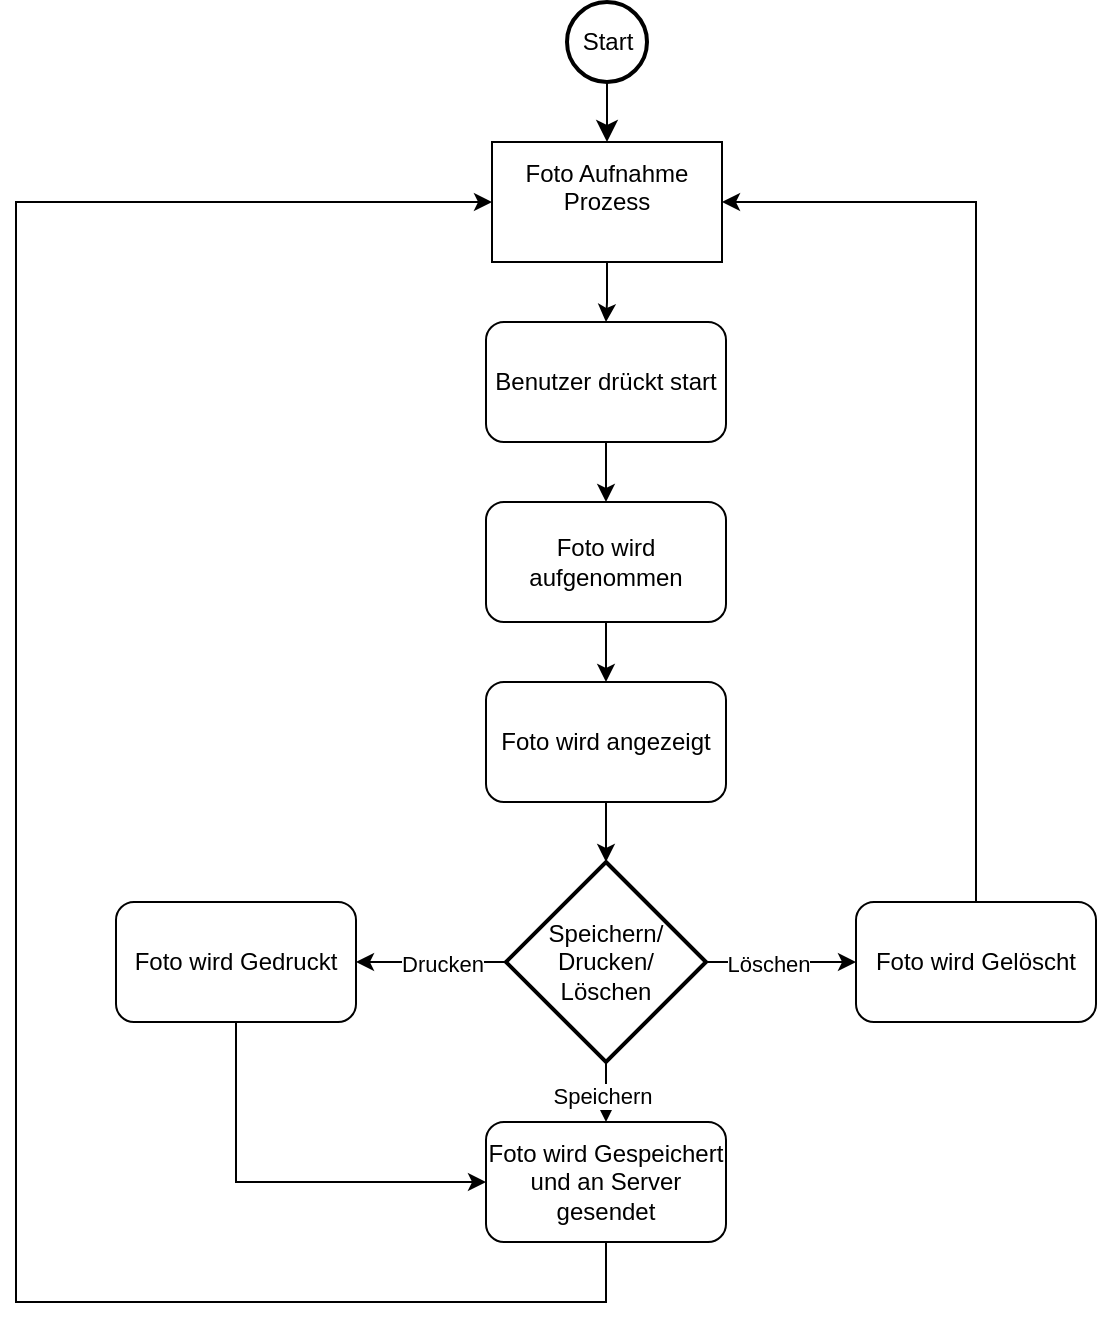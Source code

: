 <mxfile version="26.2.2">
  <diagram name="Page-1" id="V3byrdk5D5R81JEkkGDT">
    <mxGraphModel dx="626" dy="465" grid="1" gridSize="10" guides="1" tooltips="1" connect="1" arrows="1" fold="1" page="1" pageScale="1" pageWidth="850" pageHeight="1100" math="0" shadow="0">
      <root>
        <mxCell id="0" />
        <mxCell id="1" parent="0" />
        <mxCell id="-96V_CynaUCuSFZlNBIt-13" style="edgeStyle=orthogonalEdgeStyle;rounded=0;orthogonalLoop=1;jettySize=auto;html=1;" parent="1" source="-96V_CynaUCuSFZlNBIt-8" target="-96V_CynaUCuSFZlNBIt-11" edge="1">
          <mxGeometry relative="1" as="geometry" />
        </mxCell>
        <mxCell id="-96V_CynaUCuSFZlNBIt-8" value="Benutzer drückt start" style="rounded=1;whiteSpace=wrap;html=1;" parent="1" vertex="1">
          <mxGeometry x="355" y="200" width="120" height="60" as="geometry" />
        </mxCell>
        <mxCell id="-96V_CynaUCuSFZlNBIt-10" style="edgeStyle=orthogonalEdgeStyle;rounded=0;orthogonalLoop=1;jettySize=auto;html=1;entryX=0.5;entryY=0;entryDx=0;entryDy=0;" parent="1" source="-96V_CynaUCuSFZlNBIt-9" target="-96V_CynaUCuSFZlNBIt-8" edge="1">
          <mxGeometry relative="1" as="geometry" />
        </mxCell>
        <mxCell id="-96V_CynaUCuSFZlNBIt-9" value="&#xa;Foto Aufnahme Prozess&#xa;&#xa;" style="rounded=0;whiteSpace=wrap;html=1;" parent="1" vertex="1">
          <mxGeometry x="358" y="110" width="115" height="60" as="geometry" />
        </mxCell>
        <mxCell id="-96V_CynaUCuSFZlNBIt-14" style="edgeStyle=orthogonalEdgeStyle;rounded=0;orthogonalLoop=1;jettySize=auto;html=1;" parent="1" source="-96V_CynaUCuSFZlNBIt-11" target="-96V_CynaUCuSFZlNBIt-12" edge="1">
          <mxGeometry relative="1" as="geometry" />
        </mxCell>
        <mxCell id="-96V_CynaUCuSFZlNBIt-11" value="Foto wird aufgenommen" style="rounded=1;whiteSpace=wrap;html=1;" parent="1" vertex="1">
          <mxGeometry x="355" y="290" width="120" height="60" as="geometry" />
        </mxCell>
        <mxCell id="-96V_CynaUCuSFZlNBIt-12" value="Foto wird angezeigt" style="rounded=1;whiteSpace=wrap;html=1;" parent="1" vertex="1">
          <mxGeometry x="355" y="380" width="120" height="60" as="geometry" />
        </mxCell>
        <mxCell id="-96V_CynaUCuSFZlNBIt-18" style="edgeStyle=orthogonalEdgeStyle;rounded=0;orthogonalLoop=1;jettySize=auto;html=1;entryX=0;entryY=0.5;entryDx=0;entryDy=0;" parent="1" source="-96V_CynaUCuSFZlNBIt-15" target="-96V_CynaUCuSFZlNBIt-17" edge="1">
          <mxGeometry relative="1" as="geometry" />
        </mxCell>
        <mxCell id="-96V_CynaUCuSFZlNBIt-19" value="Löschen" style="edgeLabel;html=1;align=center;verticalAlign=middle;resizable=0;points=[];" parent="-96V_CynaUCuSFZlNBIt-18" vertex="1" connectable="0">
          <mxGeometry x="-0.179" y="-1" relative="1" as="geometry">
            <mxPoint as="offset" />
          </mxGeometry>
        </mxCell>
        <mxCell id="-96V_CynaUCuSFZlNBIt-23" style="edgeStyle=orthogonalEdgeStyle;rounded=0;orthogonalLoop=1;jettySize=auto;html=1;" parent="1" source="-96V_CynaUCuSFZlNBIt-15" target="-96V_CynaUCuSFZlNBIt-22" edge="1">
          <mxGeometry relative="1" as="geometry" />
        </mxCell>
        <mxCell id="-96V_CynaUCuSFZlNBIt-24" value="Drucken" style="edgeLabel;html=1;align=center;verticalAlign=middle;resizable=0;points=[];" parent="-96V_CynaUCuSFZlNBIt-23" vertex="1" connectable="0">
          <mxGeometry x="-0.136" y="1" relative="1" as="geometry">
            <mxPoint as="offset" />
          </mxGeometry>
        </mxCell>
        <mxCell id="-96V_CynaUCuSFZlNBIt-25" style="edgeStyle=orthogonalEdgeStyle;rounded=0;orthogonalLoop=1;jettySize=auto;html=1;" parent="1" source="-96V_CynaUCuSFZlNBIt-15" target="-96V_CynaUCuSFZlNBIt-21" edge="1">
          <mxGeometry relative="1" as="geometry" />
        </mxCell>
        <mxCell id="-96V_CynaUCuSFZlNBIt-26" value="Speichern" style="edgeLabel;html=1;align=center;verticalAlign=middle;resizable=0;points=[];" parent="-96V_CynaUCuSFZlNBIt-25" vertex="1" connectable="0">
          <mxGeometry x="-0.067" y="2" relative="1" as="geometry">
            <mxPoint as="offset" />
          </mxGeometry>
        </mxCell>
        <mxCell id="-96V_CynaUCuSFZlNBIt-15" value="&lt;div&gt;Speichern&lt;span style=&quot;background-color: transparent; color: light-dark(rgb(0, 0, 0), rgb(255, 255, 255));&quot;&gt;/&lt;/span&gt;&lt;/div&gt;&lt;div&gt;Drucken/&lt;/div&gt;&lt;div&gt;Löschen&lt;/div&gt;" style="strokeWidth=2;html=1;shape=mxgraph.flowchart.decision;whiteSpace=wrap;" parent="1" vertex="1">
          <mxGeometry x="365" y="470" width="100" height="100" as="geometry" />
        </mxCell>
        <mxCell id="-96V_CynaUCuSFZlNBIt-16" style="edgeStyle=orthogonalEdgeStyle;rounded=0;orthogonalLoop=1;jettySize=auto;html=1;entryX=0.5;entryY=0;entryDx=0;entryDy=0;entryPerimeter=0;" parent="1" source="-96V_CynaUCuSFZlNBIt-12" target="-96V_CynaUCuSFZlNBIt-15" edge="1">
          <mxGeometry relative="1" as="geometry" />
        </mxCell>
        <mxCell id="-96V_CynaUCuSFZlNBIt-30" style="edgeStyle=orthogonalEdgeStyle;rounded=0;orthogonalLoop=1;jettySize=auto;html=1;entryX=1;entryY=0.5;entryDx=0;entryDy=0;" parent="1" source="-96V_CynaUCuSFZlNBIt-17" target="-96V_CynaUCuSFZlNBIt-9" edge="1">
          <mxGeometry relative="1" as="geometry">
            <Array as="points">
              <mxPoint x="600" y="140" />
            </Array>
          </mxGeometry>
        </mxCell>
        <mxCell id="-96V_CynaUCuSFZlNBIt-17" value="Foto wird Gelöscht" style="rounded=1;whiteSpace=wrap;html=1;" parent="1" vertex="1">
          <mxGeometry x="540" y="490" width="120" height="60" as="geometry" />
        </mxCell>
        <mxCell id="-96V_CynaUCuSFZlNBIt-29" style="edgeStyle=orthogonalEdgeStyle;rounded=0;orthogonalLoop=1;jettySize=auto;html=1;entryX=0;entryY=0.5;entryDx=0;entryDy=0;" parent="1" source="-96V_CynaUCuSFZlNBIt-21" target="-96V_CynaUCuSFZlNBIt-9" edge="1">
          <mxGeometry relative="1" as="geometry">
            <Array as="points">
              <mxPoint x="415" y="690" />
              <mxPoint x="120" y="690" />
              <mxPoint x="120" y="140" />
            </Array>
          </mxGeometry>
        </mxCell>
        <mxCell id="-96V_CynaUCuSFZlNBIt-21" value="&lt;div&gt;Foto wird Gespeichert&lt;/div&gt;und an Server gesendet" style="rounded=1;whiteSpace=wrap;html=1;" parent="1" vertex="1">
          <mxGeometry x="355" y="600" width="120" height="60" as="geometry" />
        </mxCell>
        <mxCell id="-96V_CynaUCuSFZlNBIt-27" style="edgeStyle=orthogonalEdgeStyle;rounded=0;orthogonalLoop=1;jettySize=auto;html=1;entryX=0;entryY=0.5;entryDx=0;entryDy=0;" parent="1" source="-96V_CynaUCuSFZlNBIt-22" target="-96V_CynaUCuSFZlNBIt-21" edge="1">
          <mxGeometry relative="1" as="geometry">
            <Array as="points">
              <mxPoint x="230" y="630" />
            </Array>
          </mxGeometry>
        </mxCell>
        <mxCell id="nSTDs67hXoU7pt67FR9o-1" value="&lt;div&gt;&lt;br&gt;&lt;/div&gt;" style="edgeLabel;html=1;align=center;verticalAlign=middle;resizable=0;points=[];" vertex="1" connectable="0" parent="-96V_CynaUCuSFZlNBIt-27">
          <mxGeometry x="0.18" relative="1" as="geometry">
            <mxPoint as="offset" />
          </mxGeometry>
        </mxCell>
        <mxCell id="-96V_CynaUCuSFZlNBIt-22" value="Foto wird Gedruckt" style="rounded=1;whiteSpace=wrap;html=1;" parent="1" vertex="1">
          <mxGeometry x="170" y="490" width="120" height="60" as="geometry" />
        </mxCell>
        <mxCell id="ber6NMthopf7o9k_iYeU-2" value="" style="edgeStyle=none;curved=1;rounded=0;orthogonalLoop=1;jettySize=auto;html=1;fontSize=12;startSize=8;endSize=8;" parent="1" source="ber6NMthopf7o9k_iYeU-1" target="-96V_CynaUCuSFZlNBIt-9" edge="1">
          <mxGeometry relative="1" as="geometry" />
        </mxCell>
        <mxCell id="ber6NMthopf7o9k_iYeU-1" value="Start" style="strokeWidth=2;html=1;shape=mxgraph.flowchart.start_2;whiteSpace=wrap;" parent="1" vertex="1">
          <mxGeometry x="395.5" y="40" width="40" height="40" as="geometry" />
        </mxCell>
      </root>
    </mxGraphModel>
  </diagram>
</mxfile>
